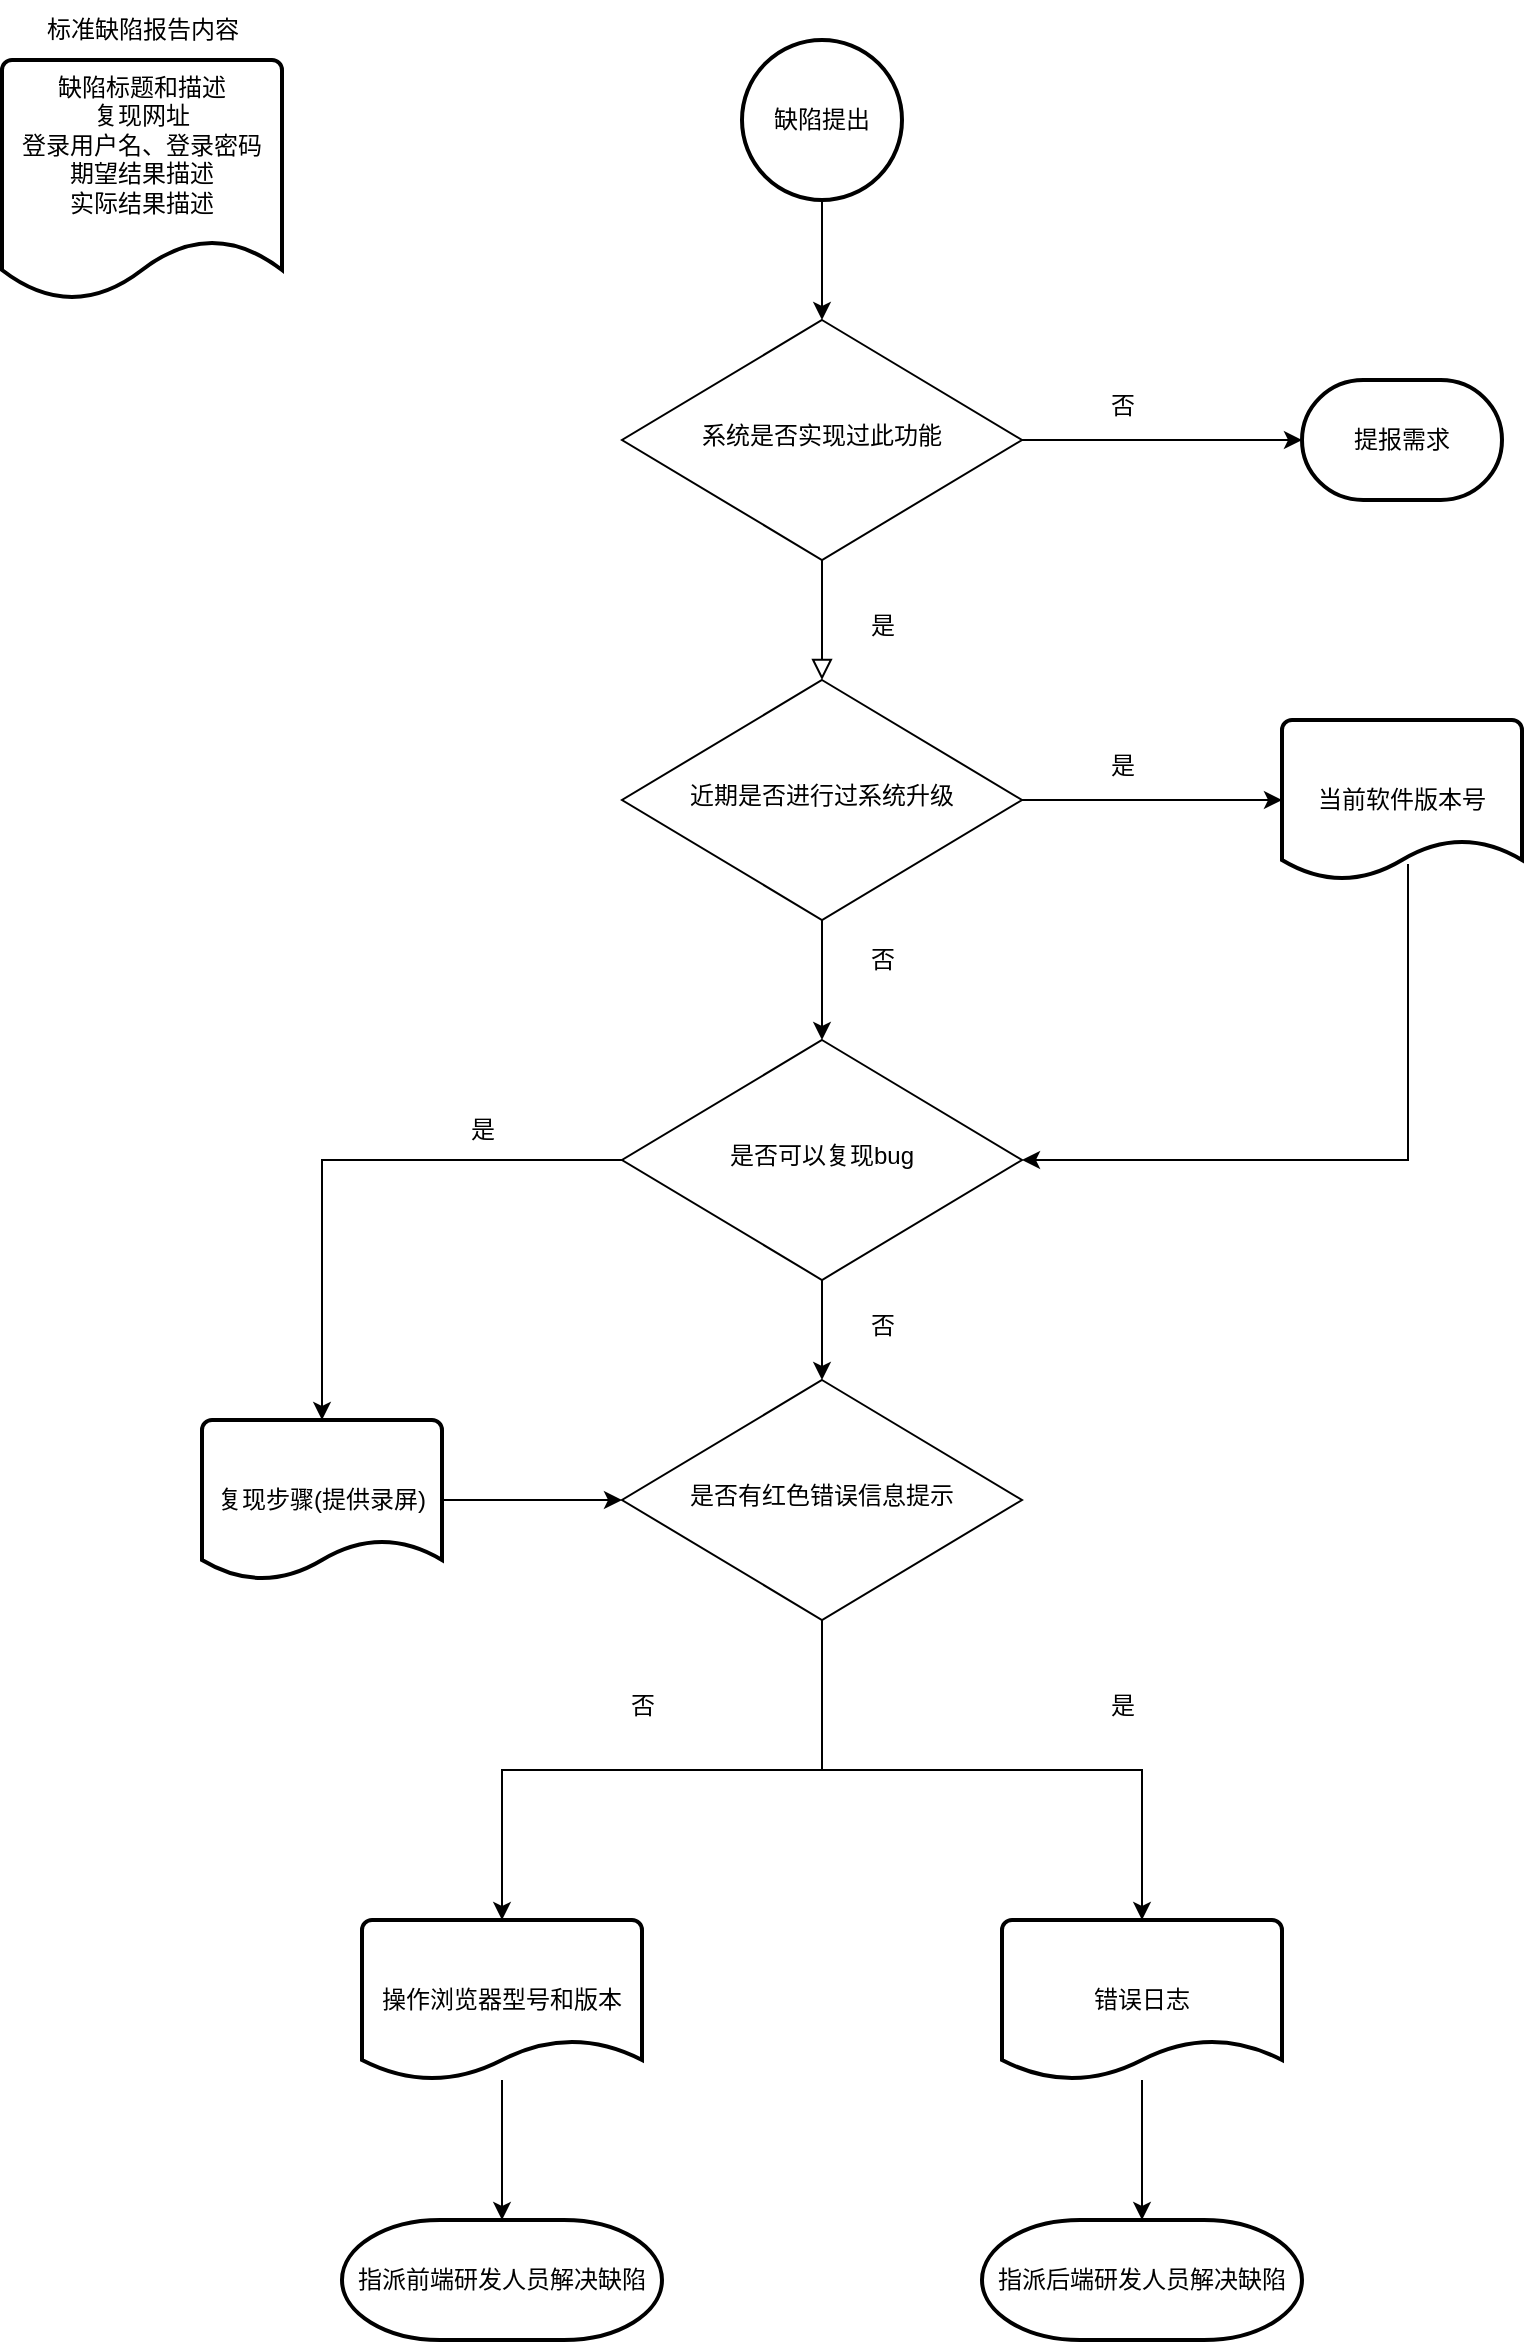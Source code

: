 <mxfile version="21.7.2" type="github">
  <diagram id="C5RBs43oDa-KdzZeNtuy" name="Page-1">
    <mxGraphModel dx="1122" dy="825" grid="1" gridSize="10" guides="1" tooltips="1" connect="1" arrows="1" fold="1" page="1" pageScale="1" pageWidth="827" pageHeight="1169" math="0" shadow="0">
      <root>
        <mxCell id="WIyWlLk6GJQsqaUBKTNV-0" />
        <mxCell id="WIyWlLk6GJQsqaUBKTNV-1" parent="WIyWlLk6GJQsqaUBKTNV-0" />
        <mxCell id="WIyWlLk6GJQsqaUBKTNV-4" value="" style="rounded=0;html=1;jettySize=auto;orthogonalLoop=1;fontSize=11;endArrow=block;endFill=0;endSize=8;strokeWidth=1;shadow=0;labelBackgroundColor=none;edgeStyle=orthogonalEdgeStyle;" parent="WIyWlLk6GJQsqaUBKTNV-1" source="WIyWlLk6GJQsqaUBKTNV-6" target="WIyWlLk6GJQsqaUBKTNV-10" edge="1">
          <mxGeometry x="0.333" y="30" relative="1" as="geometry">
            <mxPoint as="offset" />
          </mxGeometry>
        </mxCell>
        <mxCell id="rPfzd5WBi_nFoHf_cEcV-12" style="edgeStyle=orthogonalEdgeStyle;rounded=0;orthogonalLoop=1;jettySize=auto;html=1;exitX=1;exitY=0.5;exitDx=0;exitDy=0;entryX=0;entryY=0.5;entryDx=0;entryDy=0;entryPerimeter=0;" parent="WIyWlLk6GJQsqaUBKTNV-1" source="WIyWlLk6GJQsqaUBKTNV-6" target="rPfzd5WBi_nFoHf_cEcV-11" edge="1">
          <mxGeometry relative="1" as="geometry" />
        </mxCell>
        <mxCell id="WIyWlLk6GJQsqaUBKTNV-6" value="系统是否实现过此功能" style="rhombus;whiteSpace=wrap;html=1;shadow=0;fontFamily=Helvetica;fontSize=12;align=center;strokeWidth=1;spacing=6;spacingTop=-4;" parent="WIyWlLk6GJQsqaUBKTNV-1" vertex="1">
          <mxGeometry x="340" y="180" width="200" height="120" as="geometry" />
        </mxCell>
        <mxCell id="rPfzd5WBi_nFoHf_cEcV-45" style="edgeStyle=orthogonalEdgeStyle;rounded=0;orthogonalLoop=1;jettySize=auto;html=1;exitX=1;exitY=0.5;exitDx=0;exitDy=0;entryX=0;entryY=0.5;entryDx=0;entryDy=0;entryPerimeter=0;" parent="WIyWlLk6GJQsqaUBKTNV-1" source="WIyWlLk6GJQsqaUBKTNV-10" target="rPfzd5WBi_nFoHf_cEcV-27" edge="1">
          <mxGeometry relative="1" as="geometry" />
        </mxCell>
        <mxCell id="rPfzd5WBi_nFoHf_cEcV-46" style="edgeStyle=orthogonalEdgeStyle;rounded=0;orthogonalLoop=1;jettySize=auto;html=1;exitX=0.5;exitY=1;exitDx=0;exitDy=0;entryX=0.5;entryY=0;entryDx=0;entryDy=0;" parent="WIyWlLk6GJQsqaUBKTNV-1" source="WIyWlLk6GJQsqaUBKTNV-10" target="rPfzd5WBi_nFoHf_cEcV-6" edge="1">
          <mxGeometry relative="1" as="geometry" />
        </mxCell>
        <mxCell id="WIyWlLk6GJQsqaUBKTNV-10" value="近期是否进行过系统升级" style="rhombus;whiteSpace=wrap;html=1;shadow=0;fontFamily=Helvetica;fontSize=12;align=center;strokeWidth=1;spacing=6;spacingTop=-4;" parent="WIyWlLk6GJQsqaUBKTNV-1" vertex="1">
          <mxGeometry x="340" y="360" width="200" height="120" as="geometry" />
        </mxCell>
        <mxCell id="rPfzd5WBi_nFoHf_cEcV-3" value="否" style="text;html=1;align=center;verticalAlign=middle;resizable=0;points=[];autosize=1;strokeColor=none;fillColor=none;" parent="WIyWlLk6GJQsqaUBKTNV-1" vertex="1">
          <mxGeometry x="450" y="485" width="40" height="30" as="geometry" />
        </mxCell>
        <mxCell id="rPfzd5WBi_nFoHf_cEcV-51" style="edgeStyle=orthogonalEdgeStyle;rounded=0;orthogonalLoop=1;jettySize=auto;html=1;exitX=0.5;exitY=1;exitDx=0;exitDy=0;entryX=0.5;entryY=0;entryDx=0;entryDy=0;" parent="WIyWlLk6GJQsqaUBKTNV-1" source="rPfzd5WBi_nFoHf_cEcV-6" target="rPfzd5WBi_nFoHf_cEcV-50" edge="1">
          <mxGeometry relative="1" as="geometry" />
        </mxCell>
        <mxCell id="rPfzd5WBi_nFoHf_cEcV-56" style="edgeStyle=orthogonalEdgeStyle;rounded=0;orthogonalLoop=1;jettySize=auto;html=1;exitX=0;exitY=0.5;exitDx=0;exitDy=0;entryX=0.5;entryY=0;entryDx=0;entryDy=0;entryPerimeter=0;" parent="WIyWlLk6GJQsqaUBKTNV-1" source="rPfzd5WBi_nFoHf_cEcV-6" target="rPfzd5WBi_nFoHf_cEcV-55" edge="1">
          <mxGeometry relative="1" as="geometry" />
        </mxCell>
        <mxCell id="rPfzd5WBi_nFoHf_cEcV-6" value="是否可以复现bug" style="rhombus;whiteSpace=wrap;html=1;shadow=0;fontFamily=Helvetica;fontSize=12;align=center;strokeWidth=1;spacing=6;spacingTop=-4;" parent="WIyWlLk6GJQsqaUBKTNV-1" vertex="1">
          <mxGeometry x="340" y="540" width="200" height="120" as="geometry" />
        </mxCell>
        <mxCell id="rPfzd5WBi_nFoHf_cEcV-11" value="提报需求" style="strokeWidth=2;html=1;shape=mxgraph.flowchart.terminator;whiteSpace=wrap;" parent="WIyWlLk6GJQsqaUBKTNV-1" vertex="1">
          <mxGeometry x="680" y="210" width="100" height="60" as="geometry" />
        </mxCell>
        <mxCell id="rPfzd5WBi_nFoHf_cEcV-13" value="否" style="text;html=1;align=center;verticalAlign=middle;resizable=0;points=[];autosize=1;strokeColor=none;fillColor=none;" parent="WIyWlLk6GJQsqaUBKTNV-1" vertex="1">
          <mxGeometry x="570" y="208" width="40" height="30" as="geometry" />
        </mxCell>
        <mxCell id="rPfzd5WBi_nFoHf_cEcV-17" value="是" style="text;html=1;align=center;verticalAlign=middle;resizable=0;points=[];autosize=1;strokeColor=none;fillColor=none;" parent="WIyWlLk6GJQsqaUBKTNV-1" vertex="1">
          <mxGeometry x="250" y="570" width="40" height="30" as="geometry" />
        </mxCell>
        <mxCell id="rPfzd5WBi_nFoHf_cEcV-62" style="edgeStyle=orthogonalEdgeStyle;rounded=0;orthogonalLoop=1;jettySize=auto;html=1;entryX=0.5;entryY=0;entryDx=0;entryDy=0;entryPerimeter=0;" parent="WIyWlLk6GJQsqaUBKTNV-1" source="rPfzd5WBi_nFoHf_cEcV-18" target="rPfzd5WBi_nFoHf_cEcV-41" edge="1">
          <mxGeometry relative="1" as="geometry" />
        </mxCell>
        <mxCell id="rPfzd5WBi_nFoHf_cEcV-18" value="操作浏览器型号和版本" style="strokeWidth=2;html=1;shape=mxgraph.flowchart.document2;whiteSpace=wrap;size=0.25;" parent="WIyWlLk6GJQsqaUBKTNV-1" vertex="1">
          <mxGeometry x="210" y="980" width="140" height="80" as="geometry" />
        </mxCell>
        <mxCell id="rPfzd5WBi_nFoHf_cEcV-61" style="edgeStyle=orthogonalEdgeStyle;rounded=0;orthogonalLoop=1;jettySize=auto;html=1;entryX=0.5;entryY=0;entryDx=0;entryDy=0;entryPerimeter=0;" parent="WIyWlLk6GJQsqaUBKTNV-1" source="rPfzd5WBi_nFoHf_cEcV-19" target="rPfzd5WBi_nFoHf_cEcV-60" edge="1">
          <mxGeometry relative="1" as="geometry" />
        </mxCell>
        <mxCell id="rPfzd5WBi_nFoHf_cEcV-19" value="错误日志" style="strokeWidth=2;html=1;shape=mxgraph.flowchart.document2;whiteSpace=wrap;size=0.25;" parent="WIyWlLk6GJQsqaUBKTNV-1" vertex="1">
          <mxGeometry x="530" y="980" width="140" height="80" as="geometry" />
        </mxCell>
        <mxCell id="rPfzd5WBi_nFoHf_cEcV-25" value="缺陷标题和描述&lt;br&gt;复现网址&lt;br&gt;登录用户名、登录密码&lt;br&gt;期望结果描述&lt;br&gt;实际结果描述" style="strokeWidth=2;html=1;shape=mxgraph.flowchart.document2;whiteSpace=wrap;size=0.25;verticalAlign=top;" parent="WIyWlLk6GJQsqaUBKTNV-1" vertex="1">
          <mxGeometry x="30" y="50" width="140" height="120" as="geometry" />
        </mxCell>
        <mxCell id="rPfzd5WBi_nFoHf_cEcV-26" value="标准缺陷报告内容" style="text;html=1;align=center;verticalAlign=middle;resizable=0;points=[];autosize=1;strokeColor=none;fillColor=none;" parent="WIyWlLk6GJQsqaUBKTNV-1" vertex="1">
          <mxGeometry x="40" y="20" width="120" height="30" as="geometry" />
        </mxCell>
        <mxCell id="rPfzd5WBi_nFoHf_cEcV-47" style="edgeStyle=orthogonalEdgeStyle;rounded=0;orthogonalLoop=1;jettySize=auto;html=1;entryX=1;entryY=0.5;entryDx=0;entryDy=0;exitX=0.525;exitY=0.9;exitDx=0;exitDy=0;exitPerimeter=0;" parent="WIyWlLk6GJQsqaUBKTNV-1" source="rPfzd5WBi_nFoHf_cEcV-27" target="rPfzd5WBi_nFoHf_cEcV-6" edge="1">
          <mxGeometry relative="1" as="geometry">
            <mxPoint x="760" y="590" as="targetPoint" />
            <Array as="points">
              <mxPoint x="733" y="600" />
            </Array>
          </mxGeometry>
        </mxCell>
        <mxCell id="rPfzd5WBi_nFoHf_cEcV-27" value="当前软件版本号" style="strokeWidth=2;html=1;shape=mxgraph.flowchart.document2;whiteSpace=wrap;size=0.25;" parent="WIyWlLk6GJQsqaUBKTNV-1" vertex="1">
          <mxGeometry x="670" y="380" width="120" height="80" as="geometry" />
        </mxCell>
        <mxCell id="rPfzd5WBi_nFoHf_cEcV-30" value="是" style="text;html=1;align=center;verticalAlign=middle;resizable=0;points=[];autosize=1;strokeColor=none;fillColor=none;" parent="WIyWlLk6GJQsqaUBKTNV-1" vertex="1">
          <mxGeometry x="570" y="388" width="40" height="30" as="geometry" />
        </mxCell>
        <mxCell id="rPfzd5WBi_nFoHf_cEcV-41" value="指派前端研发人员解决缺陷" style="strokeWidth=2;html=1;shape=mxgraph.flowchart.terminator;whiteSpace=wrap;" parent="WIyWlLk6GJQsqaUBKTNV-1" vertex="1">
          <mxGeometry x="200" y="1130" width="160" height="60" as="geometry" />
        </mxCell>
        <mxCell id="rPfzd5WBi_nFoHf_cEcV-44" style="edgeStyle=orthogonalEdgeStyle;rounded=0;orthogonalLoop=1;jettySize=auto;html=1;exitX=0.5;exitY=1;exitDx=0;exitDy=0;exitPerimeter=0;entryX=0.5;entryY=0;entryDx=0;entryDy=0;" parent="WIyWlLk6GJQsqaUBKTNV-1" source="rPfzd5WBi_nFoHf_cEcV-43" target="WIyWlLk6GJQsqaUBKTNV-6" edge="1">
          <mxGeometry relative="1" as="geometry" />
        </mxCell>
        <mxCell id="rPfzd5WBi_nFoHf_cEcV-43" value="缺陷提出" style="strokeWidth=2;html=1;shape=mxgraph.flowchart.start_2;whiteSpace=wrap;" parent="WIyWlLk6GJQsqaUBKTNV-1" vertex="1">
          <mxGeometry x="400" y="40" width="80" height="80" as="geometry" />
        </mxCell>
        <mxCell id="rPfzd5WBi_nFoHf_cEcV-49" value="是&lt;br&gt;" style="text;html=1;align=center;verticalAlign=middle;resizable=0;points=[];autosize=1;strokeColor=none;fillColor=none;" parent="WIyWlLk6GJQsqaUBKTNV-1" vertex="1">
          <mxGeometry x="450" y="318" width="40" height="30" as="geometry" />
        </mxCell>
        <mxCell id="rPfzd5WBi_nFoHf_cEcV-58" style="edgeStyle=orthogonalEdgeStyle;rounded=0;orthogonalLoop=1;jettySize=auto;html=1;exitX=0.5;exitY=1;exitDx=0;exitDy=0;entryX=0.5;entryY=0;entryDx=0;entryDy=0;entryPerimeter=0;" parent="WIyWlLk6GJQsqaUBKTNV-1" source="rPfzd5WBi_nFoHf_cEcV-50" target="rPfzd5WBi_nFoHf_cEcV-18" edge="1">
          <mxGeometry relative="1" as="geometry" />
        </mxCell>
        <mxCell id="rPfzd5WBi_nFoHf_cEcV-63" style="edgeStyle=orthogonalEdgeStyle;rounded=0;orthogonalLoop=1;jettySize=auto;html=1;exitX=0.5;exitY=1;exitDx=0;exitDy=0;entryX=0.5;entryY=0;entryDx=0;entryDy=0;entryPerimeter=0;" parent="WIyWlLk6GJQsqaUBKTNV-1" source="rPfzd5WBi_nFoHf_cEcV-50" target="rPfzd5WBi_nFoHf_cEcV-19" edge="1">
          <mxGeometry relative="1" as="geometry" />
        </mxCell>
        <mxCell id="rPfzd5WBi_nFoHf_cEcV-50" value="是否有红色错误信息提示" style="rhombus;whiteSpace=wrap;html=1;shadow=0;fontFamily=Helvetica;fontSize=12;align=center;strokeWidth=1;spacing=6;spacingTop=-4;" parent="WIyWlLk6GJQsqaUBKTNV-1" vertex="1">
          <mxGeometry x="340" y="710" width="200" height="120" as="geometry" />
        </mxCell>
        <mxCell id="rPfzd5WBi_nFoHf_cEcV-52" value="否" style="text;html=1;align=center;verticalAlign=middle;resizable=0;points=[];autosize=1;strokeColor=none;fillColor=none;" parent="WIyWlLk6GJQsqaUBKTNV-1" vertex="1">
          <mxGeometry x="450" y="668" width="40" height="30" as="geometry" />
        </mxCell>
        <mxCell id="rPfzd5WBi_nFoHf_cEcV-57" style="edgeStyle=orthogonalEdgeStyle;rounded=0;orthogonalLoop=1;jettySize=auto;html=1;entryX=0;entryY=0.5;entryDx=0;entryDy=0;" parent="WIyWlLk6GJQsqaUBKTNV-1" source="rPfzd5WBi_nFoHf_cEcV-55" target="rPfzd5WBi_nFoHf_cEcV-50" edge="1">
          <mxGeometry relative="1" as="geometry" />
        </mxCell>
        <mxCell id="rPfzd5WBi_nFoHf_cEcV-55" value="复现步骤(提供录屏)" style="strokeWidth=2;html=1;shape=mxgraph.flowchart.document2;whiteSpace=wrap;size=0.25;" parent="WIyWlLk6GJQsqaUBKTNV-1" vertex="1">
          <mxGeometry x="130" y="730" width="120" height="80" as="geometry" />
        </mxCell>
        <mxCell id="rPfzd5WBi_nFoHf_cEcV-59" value="否" style="text;html=1;align=center;verticalAlign=middle;resizable=0;points=[];autosize=1;strokeColor=none;fillColor=none;" parent="WIyWlLk6GJQsqaUBKTNV-1" vertex="1">
          <mxGeometry x="330" y="858" width="40" height="30" as="geometry" />
        </mxCell>
        <mxCell id="rPfzd5WBi_nFoHf_cEcV-60" value="指派后端研发人员解决缺陷" style="strokeWidth=2;html=1;shape=mxgraph.flowchart.terminator;whiteSpace=wrap;" parent="WIyWlLk6GJQsqaUBKTNV-1" vertex="1">
          <mxGeometry x="520" y="1130" width="160" height="60" as="geometry" />
        </mxCell>
        <mxCell id="rPfzd5WBi_nFoHf_cEcV-64" value="是" style="text;html=1;align=center;verticalAlign=middle;resizable=0;points=[];autosize=1;strokeColor=none;fillColor=none;" parent="WIyWlLk6GJQsqaUBKTNV-1" vertex="1">
          <mxGeometry x="570" y="858" width="40" height="30" as="geometry" />
        </mxCell>
      </root>
    </mxGraphModel>
  </diagram>
</mxfile>
